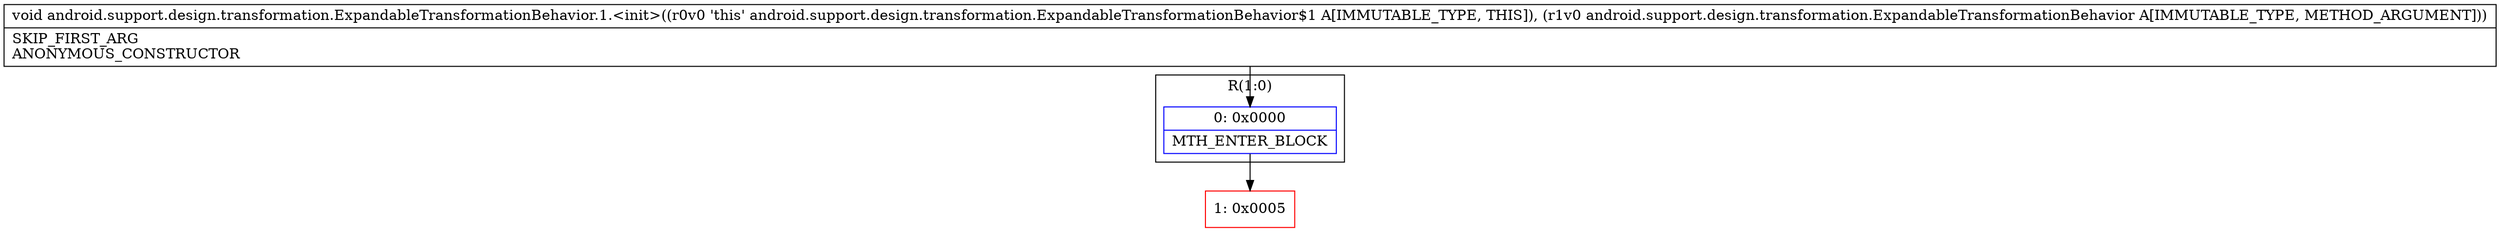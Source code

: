 digraph "CFG forandroid.support.design.transformation.ExpandableTransformationBehavior.1.\<init\>(Landroid\/support\/design\/transformation\/ExpandableTransformationBehavior;)V" {
subgraph cluster_Region_48339690 {
label = "R(1:0)";
node [shape=record,color=blue];
Node_0 [shape=record,label="{0\:\ 0x0000|MTH_ENTER_BLOCK\l}"];
}
Node_1 [shape=record,color=red,label="{1\:\ 0x0005}"];
MethodNode[shape=record,label="{void android.support.design.transformation.ExpandableTransformationBehavior.1.\<init\>((r0v0 'this' android.support.design.transformation.ExpandableTransformationBehavior$1 A[IMMUTABLE_TYPE, THIS]), (r1v0 android.support.design.transformation.ExpandableTransformationBehavior A[IMMUTABLE_TYPE, METHOD_ARGUMENT]))  | SKIP_FIRST_ARG\lANONYMOUS_CONSTRUCTOR\l}"];
MethodNode -> Node_0;
Node_0 -> Node_1;
}

